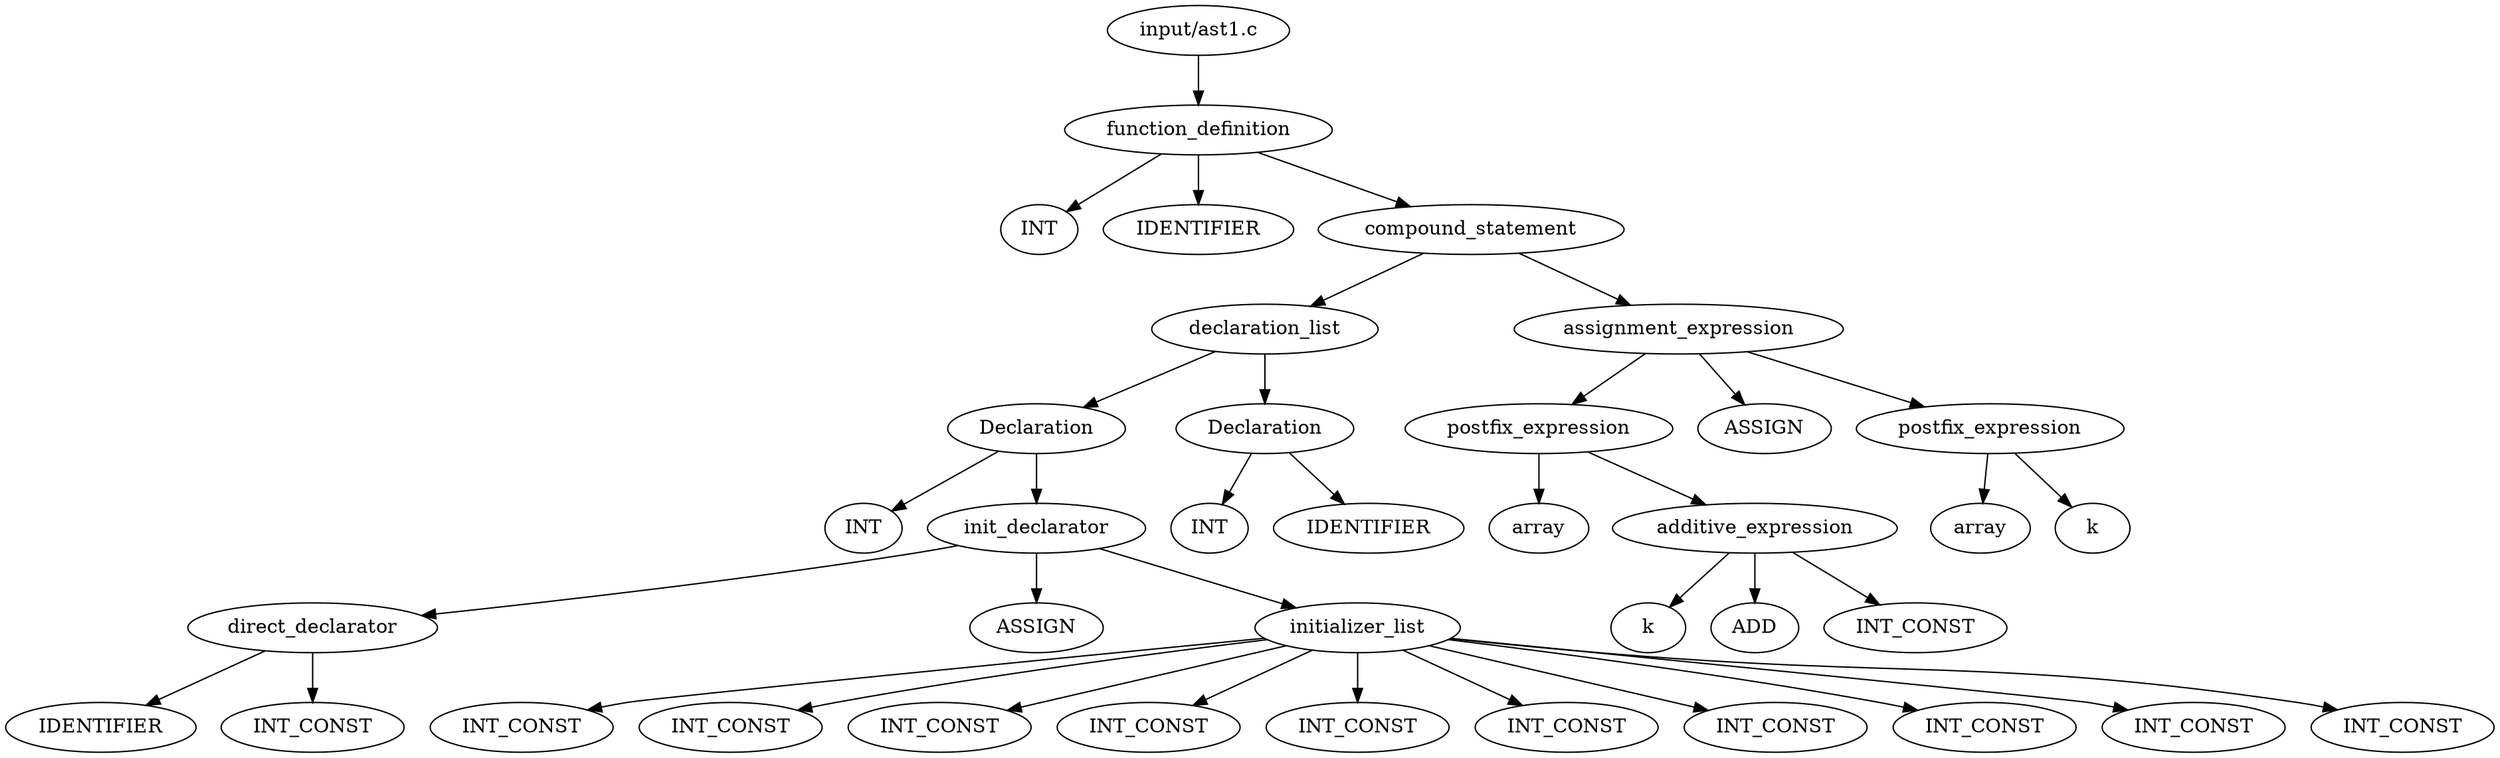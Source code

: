 digraph G {
0[label = "input/ast1.c"];
0 -> 40
40[label = "function_definition"];
40 -> 1
1[label = "INT"];
40 -> 3
3[label = "IDENTIFIER"];
40 -> 39
39[label = "compound_statement"];
39 -> 27
27[label = "declaration_list"];
27 -> 22
22[label = "Declaration"];
22 -> 4
4[label = "INT"];
22 -> 20
20[label = "init_declarator"];
20 -> 8
8[label = "direct_declarator"];
8 -> 6
6[label = "IDENTIFIER"];
8 -> 7
7[label = "INT_CONST"];
20 -> 21
21[label = "ASSIGN"];
20 -> 10
10[label = "initializer_list"];
10 -> 9
9[label = "INT_CONST"];
10 -> 11
11[label = "INT_CONST"];
10 -> 12
12[label = "INT_CONST"];
10 -> 13
13[label = "INT_CONST"];
10 -> 14
14[label = "INT_CONST"];
10 -> 15
15[label = "INT_CONST"];
10 -> 16
16[label = "INT_CONST"];
10 -> 17
17[label = "INT_CONST"];
10 -> 18
18[label = "INT_CONST"];
10 -> 19
19[label = "INT_CONST"];
27 -> 26
26[label = "Declaration"];
26 -> 23
23[label = "INT"];
26 -> 25
25[label = "IDENTIFIER"];
39 -> 38
38[label = "assignment_expression"];
38 -> 33
33[label = "postfix_expression"];
33 -> 28
28[label = "array"];
33 -> 31
31[label = "additive_expression"];
31 -> 29
29[label = "k"];
31 -> 32
32[label = "ADD"];
31 -> 30
30[label = "INT_CONST"];
38 -> 34
34[label = "ASSIGN"];
38 -> 37
37[label = "postfix_expression"];
37 -> 35
35[label = "array"];
37 -> 36
36[label = "k"];
}